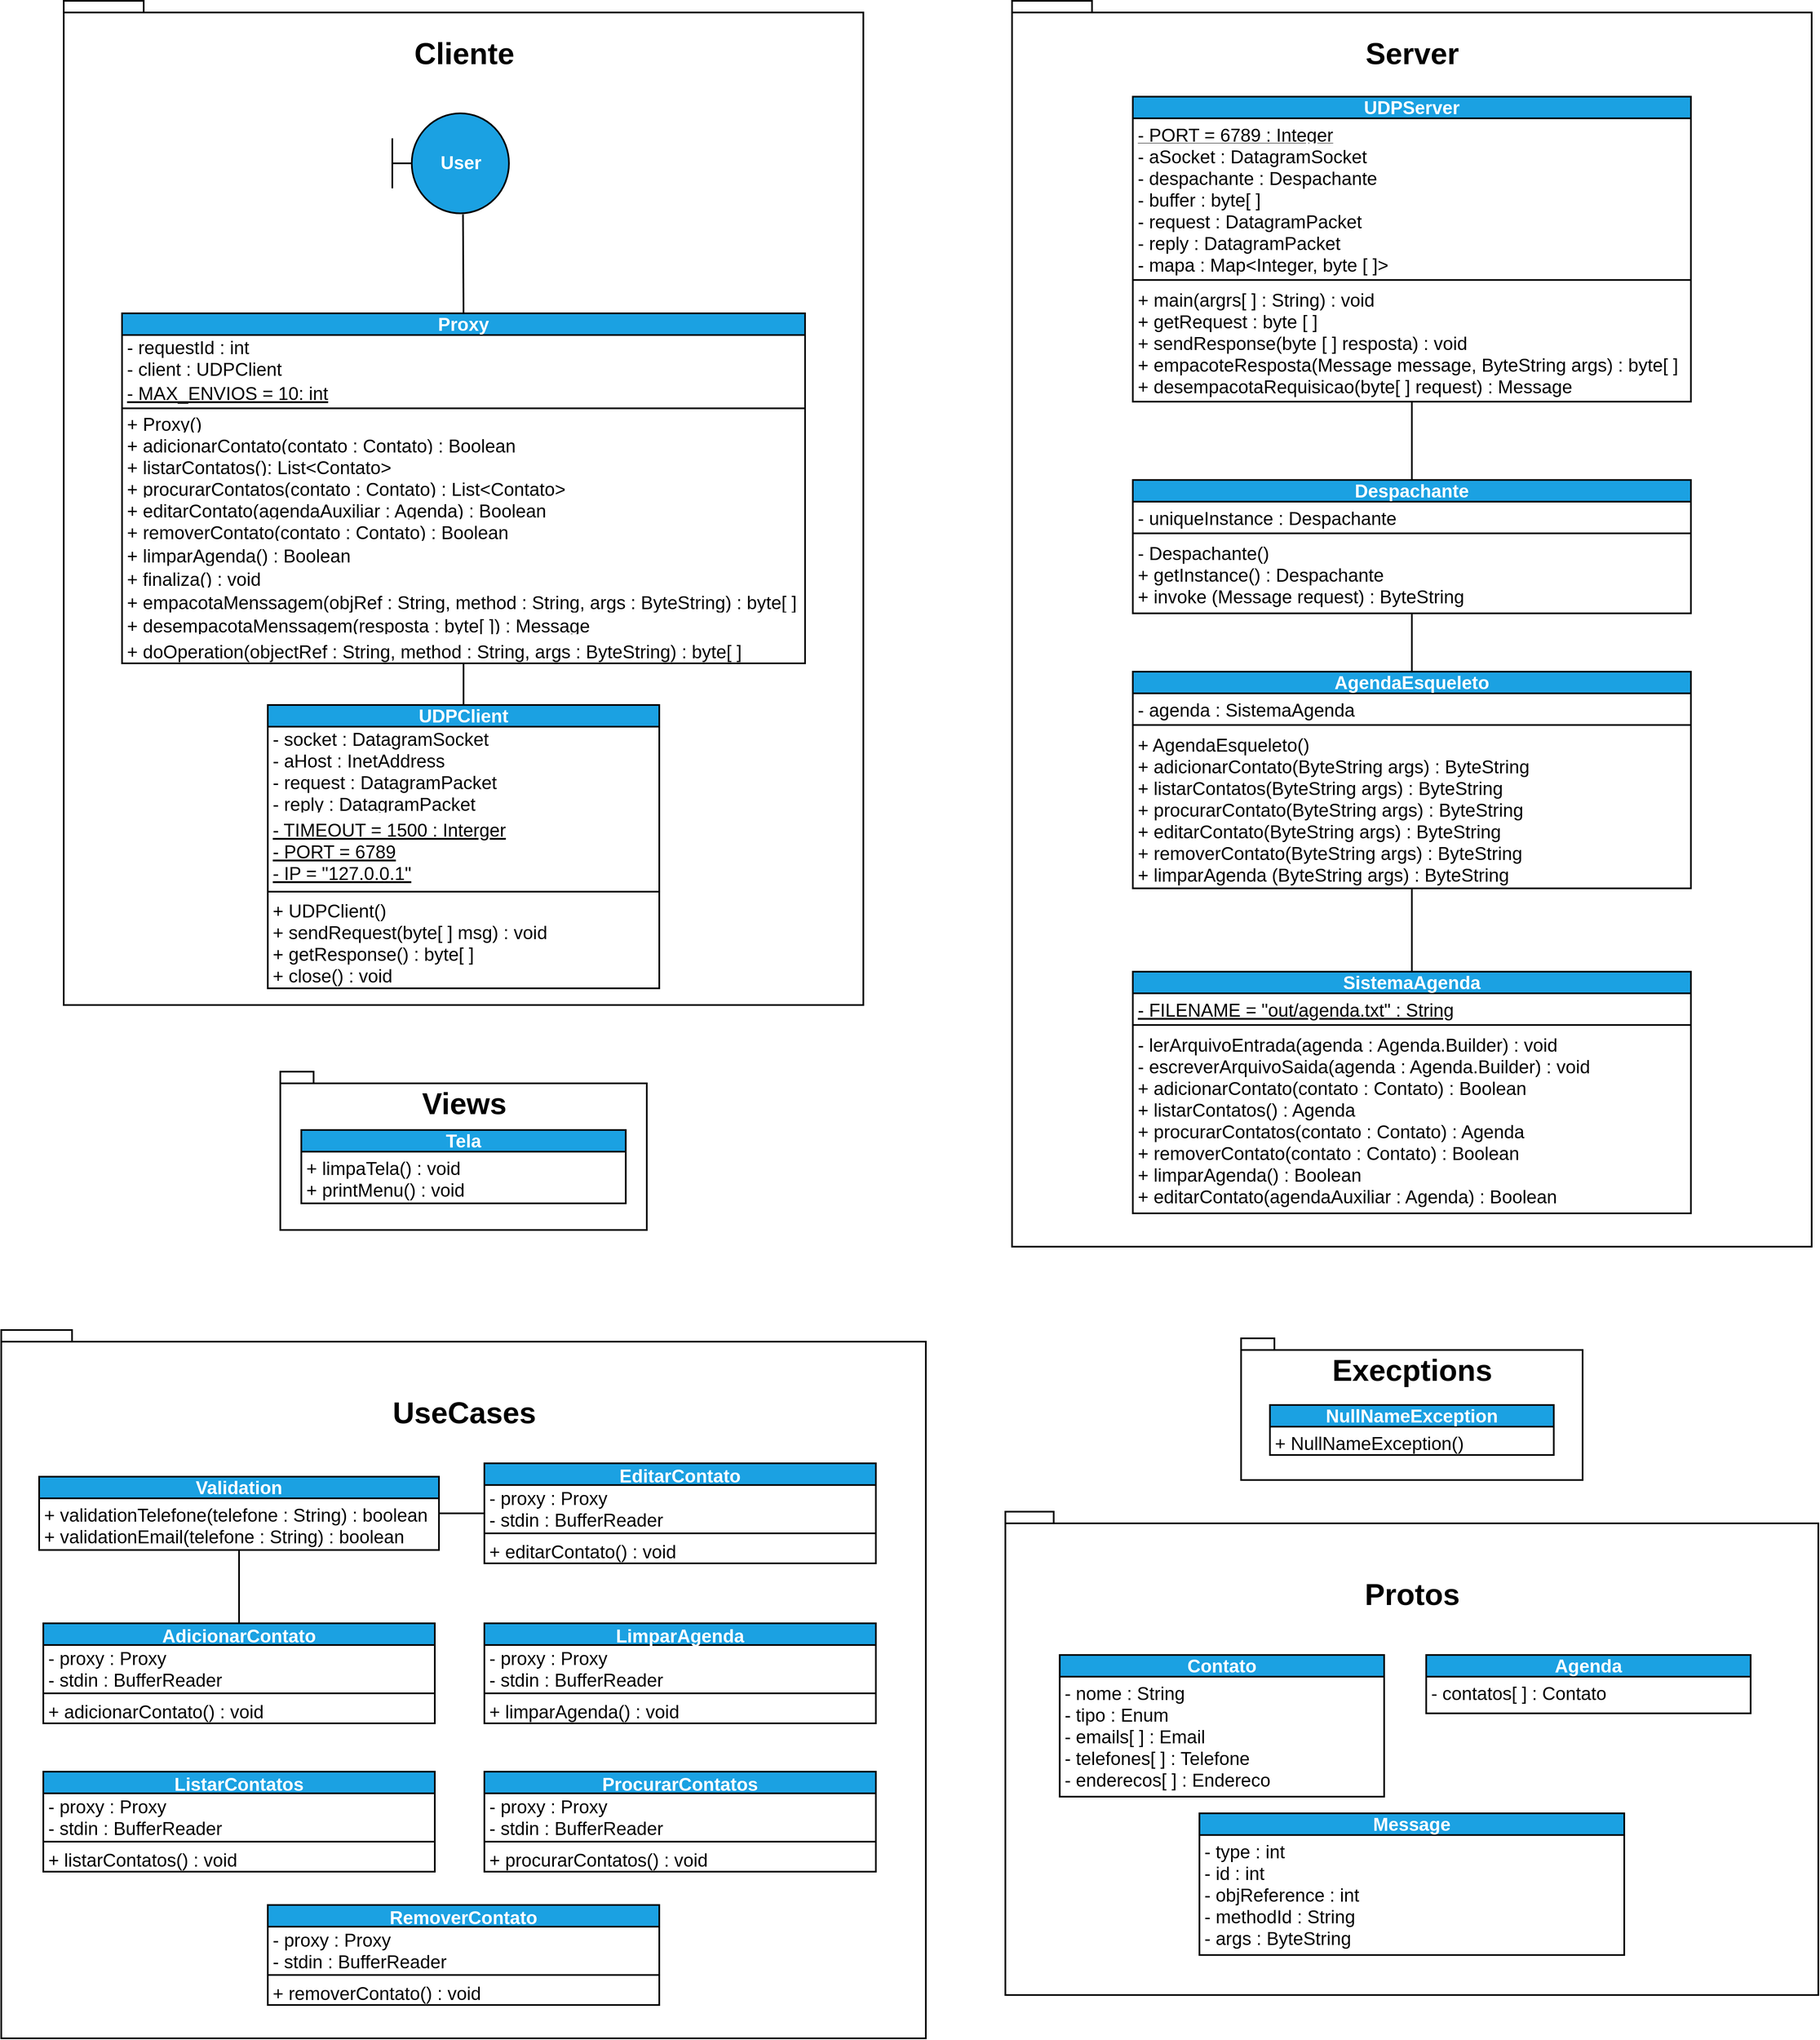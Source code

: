 <mxfile>
    <diagram id="Bl6PnjhjwC42AaLjEG6b" name="Page-1">
        <mxGraphModel dx="2780" dy="2121" grid="1" gridSize="10" guides="1" tooltips="1" connect="1" arrows="1" fold="1" page="1" pageScale="1" pageWidth="1169" pageHeight="827" math="0" shadow="0">
            <root>
                <mxCell id="0"/>
                <mxCell id="1" parent="0"/>
                <mxCell id="111" value="&lt;p style=&quot;line-height: 2.6 ; font-size: 36px&quot;&gt;Protos&lt;/p&gt;" style="shape=folder;fontStyle=1;spacingTop=10;tabWidth=40;tabHeight=14;tabPosition=left;html=1;verticalAlign=top;strokeWidth=2;" parent="1" vertex="1">
                    <mxGeometry x="1016" y="1778" width="976" height="580" as="geometry"/>
                </mxCell>
                <mxCell id="101" value="&lt;font style=&quot;font-size: 36px&quot;&gt;Execptions&lt;/font&gt;" style="shape=folder;fontStyle=1;spacingTop=10;tabWidth=40;tabHeight=14;tabPosition=left;html=1;fontSize=22;strokeColor=default;strokeWidth=2;verticalAlign=top;" parent="1" vertex="1">
                    <mxGeometry x="1299" y="1570" width="410" height="170" as="geometry"/>
                </mxCell>
                <mxCell id="97" value="&lt;p style=&quot;line-height: 2.6 ; font-size: 36px&quot;&gt;UseCases&lt;/p&gt;" style="shape=folder;fontStyle=1;spacingTop=10;tabWidth=40;tabHeight=14;tabPosition=left;html=1;fontSize=22;strokeColor=default;strokeWidth=2;verticalAlign=top;" parent="1" vertex="1">
                    <mxGeometry x="-189.5" y="1560" width="1110" height="850" as="geometry"/>
                </mxCell>
                <mxCell id="61" value="&lt;font style=&quot;font-size: 36px&quot;&gt;Views&lt;/font&gt;" style="shape=folder;fontStyle=1;spacingTop=10;tabWidth=40;tabHeight=14;tabPosition=left;html=1;fontSize=22;strokeColor=default;strokeWidth=2;verticalAlign=top;" parent="1" vertex="1">
                    <mxGeometry x="145.5" y="1250" width="440" height="190" as="geometry"/>
                </mxCell>
                <mxCell id="56" value="&lt;font style=&quot;font-size: 36px ; line-height: 2.6&quot;&gt;Server&lt;/font&gt;" style="shape=folder;fontStyle=1;spacingTop=10;tabWidth=40;tabHeight=14;tabPosition=left;html=1;fontSize=22;strokeColor=default;strokeWidth=2;verticalAlign=top;" parent="1" vertex="1">
                    <mxGeometry x="1024" y="-35" width="960" height="1495" as="geometry"/>
                </mxCell>
                <mxCell id="53" value="&lt;font style=&quot;font-size: 36px ; line-height: 2.6&quot;&gt;Cliente&lt;/font&gt;" style="shape=folder;fontStyle=1;spacingTop=10;tabWidth=40;tabHeight=14;tabPosition=left;html=1;fontSize=22;strokeColor=default;strokeWidth=2;verticalAlign=top;" parent="1" vertex="1">
                    <mxGeometry x="-114.5" y="-35" width="960" height="1205" as="geometry"/>
                </mxCell>
                <mxCell id="2" value="User" style="shape=umlBoundary;whiteSpace=wrap;html=1;fillColor=#1ba1e2;strokeColor=#000000;strokeWidth=2;fontStyle=1;fontSize=22;verticalAlign=middle;fontColor=#ffffff;spacing=2;" parent="1" vertex="1">
                    <mxGeometry x="280" y="100" width="140" height="120" as="geometry"/>
                </mxCell>
                <mxCell id="55" style="edgeStyle=none;html=1;exitX=0.5;exitY=0;exitDx=0;exitDy=0;entryX=0.606;entryY=1.01;entryDx=0;entryDy=0;entryPerimeter=0;fontSize=22;endArrow=none;endFill=0;strokeWidth=2;" parent="1" source="7" target="2" edge="1">
                    <mxGeometry relative="1" as="geometry"/>
                </mxCell>
                <mxCell id="7" value="Proxy" style="swimlane;fontStyle=1;align=center;verticalAlign=bottom;childLayout=stackLayout;horizontal=1;startSize=26;horizontalStack=0;resizeParent=1;resizeParentMax=0;resizeLast=0;collapsible=1;marginBottom=0;fontSize=22;strokeColor=#000000;strokeWidth=2;fillColor=#1ba1e2;fontColor=#ffffff;" parent="1" vertex="1">
                    <mxGeometry x="-44.5" y="340" width="820" height="420" as="geometry"/>
                </mxCell>
                <mxCell id="8" value="- requestId : int&#10;- client : UDPClient" style="text;strokeColor=none;fillColor=none;align=left;verticalAlign=middle;spacingLeft=4;spacingRight=4;overflow=hidden;rotatable=0;points=[[0,0.5],[1,0.5]];portConstraint=eastwest;fontSize=22;fontStyle=0" parent="7" vertex="1">
                    <mxGeometry y="26" width="820" height="50" as="geometry"/>
                </mxCell>
                <mxCell id="103" value="- MAX_ENVIOS = 10: int" style="text;strokeColor=none;fillColor=none;align=left;verticalAlign=top;spacingLeft=4;spacingRight=4;overflow=hidden;rotatable=0;points=[[0,0.5],[1,0.5]];portConstraint=eastwest;fontSize=22;fontStyle=4" parent="7" vertex="1">
                    <mxGeometry y="76" width="820" height="34" as="geometry"/>
                </mxCell>
                <mxCell id="9" value="" style="line;strokeWidth=2;fillColor=none;align=left;verticalAlign=middle;spacingTop=-1;spacingLeft=3;spacingRight=3;rotatable=0;labelPosition=right;points=[];portConstraint=eastwest;fontSize=22;" parent="7" vertex="1">
                    <mxGeometry y="110" width="820" height="8" as="geometry"/>
                </mxCell>
                <mxCell id="18" value="+ Proxy()" style="text;strokeColor=none;fillColor=none;align=left;verticalAlign=middle;spacingLeft=4;spacingRight=4;overflow=hidden;rotatable=0;points=[[0,0.5],[1,0.5]];portConstraint=eastwest;fontSize=22;" parent="7" vertex="1">
                    <mxGeometry y="118" width="820" height="26" as="geometry"/>
                </mxCell>
                <mxCell id="16" value="+ adicionarContato(contato : Contato) : Boolean" style="text;strokeColor=none;fillColor=none;align=left;verticalAlign=middle;spacingLeft=4;spacingRight=4;overflow=hidden;rotatable=0;points=[[0,0.5],[1,0.5]];portConstraint=eastwest;fontSize=22;" parent="7" vertex="1">
                    <mxGeometry y="144" width="820" height="26" as="geometry"/>
                </mxCell>
                <mxCell id="17" value="+ listarContatos(): List&lt;Contato&gt;" style="text;strokeColor=none;fillColor=none;align=left;verticalAlign=middle;spacingLeft=4;spacingRight=4;overflow=hidden;rotatable=0;points=[[0,0.5],[1,0.5]];portConstraint=eastwest;fontSize=22;" parent="7" vertex="1">
                    <mxGeometry y="170" width="820" height="26" as="geometry"/>
                </mxCell>
                <mxCell id="15" value="+ procurarContatos(contato : Contato) : List&lt;Contato&gt;" style="text;strokeColor=none;fillColor=none;align=left;verticalAlign=middle;spacingLeft=4;spacingRight=4;overflow=hidden;rotatable=0;points=[[0,0.5],[1,0.5]];portConstraint=eastwest;fontSize=22;" parent="7" vertex="1">
                    <mxGeometry y="196" width="820" height="26" as="geometry"/>
                </mxCell>
                <mxCell id="14" value="+ editarContato(agendaAuxiliar : Agenda) : Boolean" style="text;strokeColor=none;fillColor=none;align=left;verticalAlign=middle;spacingLeft=4;spacingRight=4;overflow=hidden;rotatable=0;points=[[0,0.5],[1,0.5]];portConstraint=eastwest;fontSize=22;" parent="7" vertex="1">
                    <mxGeometry y="222" width="820" height="26" as="geometry"/>
                </mxCell>
                <mxCell id="11" value="+ removerContato(contato : Contato) : Boolean" style="text;strokeColor=none;fillColor=none;align=left;verticalAlign=middle;spacingLeft=4;spacingRight=4;overflow=hidden;rotatable=0;points=[[0,0.5],[1,0.5]];portConstraint=eastwest;fontSize=22;" parent="7" vertex="1">
                    <mxGeometry y="248" width="820" height="26" as="geometry"/>
                </mxCell>
                <mxCell id="10" value="+ limparAgenda() : Boolean" style="text;strokeColor=none;fillColor=none;align=left;verticalAlign=middle;spacingLeft=4;spacingRight=4;overflow=hidden;rotatable=0;points=[[0,0.5],[1,0.5]];portConstraint=eastwest;fontSize=22;" parent="7" vertex="1">
                    <mxGeometry y="274" width="820" height="30" as="geometry"/>
                </mxCell>
                <mxCell id="21" value="+ finaliza() : void" style="text;strokeColor=none;fillColor=none;align=left;verticalAlign=middle;spacingLeft=4;spacingRight=4;overflow=hidden;rotatable=0;points=[[0,0.5],[1,0.5]];portConstraint=eastwest;fontSize=22;" parent="7" vertex="1">
                    <mxGeometry y="304" width="820" height="26" as="geometry"/>
                </mxCell>
                <mxCell id="20" value="+ empacotaMenssagem(objRef : String, method : String, args : ByteString) : byte[ ]" style="text;strokeColor=none;fillColor=none;align=left;verticalAlign=middle;spacingLeft=4;spacingRight=4;overflow=hidden;rotatable=0;points=[[0,0.5],[1,0.5]];portConstraint=eastwest;fontSize=22;" parent="7" vertex="1">
                    <mxGeometry y="330" width="820" height="30" as="geometry"/>
                </mxCell>
                <mxCell id="19" value="+ desempacotaMenssagem(resposta : byte[ ]) : Message" style="text;strokeColor=none;fillColor=none;align=left;verticalAlign=middle;spacingLeft=4;spacingRight=4;overflow=hidden;rotatable=0;points=[[0,0.5],[1,0.5]];portConstraint=eastwest;fontSize=22;" parent="7" vertex="1">
                    <mxGeometry y="360" width="820" height="26" as="geometry"/>
                </mxCell>
                <mxCell id="23" value="+ doOperation(objectRef : String, method : String, args : ByteString) : byte[ ]" style="text;strokeColor=none;fillColor=none;align=left;verticalAlign=top;spacingLeft=4;spacingRight=4;overflow=hidden;rotatable=0;points=[[0,0.5],[1,0.5]];portConstraint=eastwest;fontSize=22;" parent="7" vertex="1">
                    <mxGeometry y="386" width="820" height="34" as="geometry"/>
                </mxCell>
                <mxCell id="28" style="edgeStyle=none;html=1;exitX=0.5;exitY=0;exitDx=0;exitDy=0;fontSize=22;endArrow=none;endFill=0;strokeWidth=2;" parent="1" source="24" target="23" edge="1">
                    <mxGeometry relative="1" as="geometry"/>
                </mxCell>
                <mxCell id="24" value="UDPClient" style="swimlane;fontStyle=1;align=center;verticalAlign=bottom;childLayout=stackLayout;horizontal=1;startSize=26;horizontalStack=0;resizeParent=1;resizeParentMax=0;resizeLast=0;collapsible=1;marginBottom=0;fontSize=22;strokeColor=#000000;strokeWidth=2;fillColor=#1ba1e2;fontColor=#ffffff;" parent="1" vertex="1">
                    <mxGeometry x="130.5" y="810" width="470" height="340" as="geometry"/>
                </mxCell>
                <mxCell id="25" value="- socket : DatagramSocket&#10;- aHost : InetAddress&#10;- request : DatagramPacket&#10;- reply : DatagramPacket" style="text;strokeColor=none;fillColor=none;align=left;verticalAlign=middle;spacingLeft=4;spacingRight=4;overflow=hidden;rotatable=0;points=[[0,0.5],[1,0.5]];portConstraint=eastwest;fontSize=22;" parent="24" vertex="1">
                    <mxGeometry y="26" width="470" height="104" as="geometry"/>
                </mxCell>
                <mxCell id="112" value="- TIMEOUT = 1500 : Interger&#10;- PORT = 6789&#10;- IP = &quot;127.0.0.1&quot;" style="text;strokeColor=none;fillColor=none;align=left;verticalAlign=top;spacingLeft=4;spacingRight=4;overflow=hidden;rotatable=0;points=[[0,0.5],[1,0.5]];portConstraint=eastwest;fontSize=22;fontStyle=4" vertex="1" parent="24">
                    <mxGeometry y="130" width="470" height="90" as="geometry"/>
                </mxCell>
                <mxCell id="26" value="" style="line;strokeWidth=2;fillColor=none;align=left;verticalAlign=middle;spacingTop=-1;spacingLeft=3;spacingRight=3;rotatable=0;labelPosition=right;points=[];portConstraint=eastwest;fontSize=22;" parent="24" vertex="1">
                    <mxGeometry y="220" width="470" height="8" as="geometry"/>
                </mxCell>
                <mxCell id="27" value="+ UDPClient()&#10;+ sendRequest(byte[ ] msg) : void&#10;+ getResponse() : byte[ ]&#10;+ close() : void" style="text;strokeColor=none;fillColor=none;align=left;verticalAlign=middle;spacingLeft=4;spacingRight=4;overflow=hidden;rotatable=0;points=[[0,0.5],[1,0.5]];portConstraint=eastwest;fontSize=22;" parent="24" vertex="1">
                    <mxGeometry y="228" width="470" height="112" as="geometry"/>
                </mxCell>
                <mxCell id="29" value="UDPServer" style="swimlane;fontStyle=1;align=center;verticalAlign=bottom;childLayout=stackLayout;horizontal=1;startSize=26;horizontalStack=0;resizeParent=1;resizeParentMax=0;resizeLast=0;collapsible=1;marginBottom=0;fontSize=22;strokeColor=#000000;strokeWidth=2;fillColor=#1ba1e2;fontColor=#ffffff;" parent="1" vertex="1">
                    <mxGeometry x="1169" y="80" width="670" height="366" as="geometry"/>
                </mxCell>
                <mxCell id="113" value="- PORT = 6789 : Integer" style="text;strokeColor=none;fillColor=none;align=left;verticalAlign=top;spacingLeft=4;spacingRight=4;overflow=hidden;rotatable=0;points=[[0,0.5],[1,0.5]];portConstraint=eastwest;fontSize=22;fontStyle=4" vertex="1" parent="29">
                    <mxGeometry y="26" width="670" height="26" as="geometry"/>
                </mxCell>
                <mxCell id="30" value="- aSocket : DatagramSocket&#10;- despachante : Despachante&#10;- buffer : byte[ ]&#10;- request : DatagramPacket&#10;- reply : DatagramPacket&#10;- mapa : Map&lt;Integer, byte [ ]&gt;" style="text;strokeColor=none;fillColor=none;align=left;verticalAlign=top;spacingLeft=4;spacingRight=4;overflow=hidden;rotatable=0;points=[[0,0.5],[1,0.5]];portConstraint=eastwest;fontSize=22;" parent="29" vertex="1">
                    <mxGeometry y="52" width="670" height="164" as="geometry"/>
                </mxCell>
                <mxCell id="31" value="" style="line;strokeWidth=2;fillColor=none;align=left;verticalAlign=middle;spacingTop=-1;spacingLeft=3;spacingRight=3;rotatable=0;labelPosition=right;points=[];portConstraint=eastwest;fontSize=17;" parent="29" vertex="1">
                    <mxGeometry y="216" width="670" height="8" as="geometry"/>
                </mxCell>
                <mxCell id="32" value="+ main(argrs[ ] : String) : void&#10;+ getRequest : byte [ ]&#10;+ sendResponse(byte [ ] resposta) : void&#10;+ empacoteResposta(Message message, ByteString args) : byte[ ]&#10;+ desempacotaRequisicao(byte[ ] request) : Message" style="text;strokeColor=none;fillColor=none;align=left;verticalAlign=top;spacingLeft=4;spacingRight=4;overflow=hidden;rotatable=0;points=[[0,0.5],[1,0.5]];portConstraint=eastwest;fontSize=22;strokeWidth=2;" parent="29" vertex="1">
                    <mxGeometry y="224" width="670" height="142" as="geometry"/>
                </mxCell>
                <mxCell id="52" style="edgeStyle=none;html=1;exitX=0.5;exitY=0;exitDx=0;exitDy=0;entryX=0.5;entryY=1;entryDx=0;entryDy=0;fontSize=22;endArrow=none;endFill=0;strokeWidth=2;" parent="1" source="33" target="29" edge="1">
                    <mxGeometry relative="1" as="geometry"/>
                </mxCell>
                <mxCell id="33" value="Despachante" style="swimlane;fontStyle=1;align=center;verticalAlign=bottom;childLayout=stackLayout;horizontal=1;startSize=26;horizontalStack=0;resizeParent=1;resizeParentMax=0;resizeLast=0;collapsible=1;marginBottom=0;fontSize=22;strokeColor=#000000;strokeWidth=2;fillColor=#1ba1e2;fontColor=#ffffff;" parent="1" vertex="1">
                    <mxGeometry x="1169" y="540" width="670" height="160" as="geometry"/>
                </mxCell>
                <mxCell id="34" value="- uniqueInstance : Despachante" style="text;strokeColor=none;fillColor=none;align=left;verticalAlign=top;spacingLeft=4;spacingRight=4;overflow=hidden;rotatable=0;points=[[0,0.5],[1,0.5]];portConstraint=eastwest;fontSize=22;" parent="33" vertex="1">
                    <mxGeometry y="26" width="670" height="34" as="geometry"/>
                </mxCell>
                <mxCell id="35" value="" style="line;strokeWidth=2;fillColor=none;align=left;verticalAlign=middle;spacingTop=-1;spacingLeft=3;spacingRight=3;rotatable=0;labelPosition=right;points=[];portConstraint=eastwest;fontSize=17;" parent="33" vertex="1">
                    <mxGeometry y="60" width="670" height="8" as="geometry"/>
                </mxCell>
                <mxCell id="36" value="- Despachante()&#10;+ getInstance() : Despachante&#10;+ invoke (Message request) : ByteString" style="text;strokeColor=none;fillColor=none;align=left;verticalAlign=top;spacingLeft=4;spacingRight=4;overflow=hidden;rotatable=0;points=[[0,0.5],[1,0.5]];portConstraint=eastwest;fontSize=22;strokeWidth=2;" parent="33" vertex="1">
                    <mxGeometry y="68" width="670" height="92" as="geometry"/>
                </mxCell>
                <mxCell id="51" style="edgeStyle=none;html=1;exitX=0.5;exitY=0;exitDx=0;exitDy=0;entryX=0.5;entryY=1;entryDx=0;entryDy=0;fontSize=22;endArrow=none;endFill=0;strokeWidth=2;" parent="1" source="37" target="33" edge="1">
                    <mxGeometry relative="1" as="geometry"/>
                </mxCell>
                <mxCell id="37" value="AgendaEsqueleto" style="swimlane;fontStyle=1;align=center;verticalAlign=bottom;childLayout=stackLayout;horizontal=1;startSize=26;horizontalStack=0;resizeParent=1;resizeParentMax=0;resizeLast=0;collapsible=1;marginBottom=0;fontSize=22;strokeColor=#000000;strokeWidth=2;fillColor=#1ba1e2;fontColor=#ffffff;" parent="1" vertex="1">
                    <mxGeometry x="1169" y="770" width="670" height="260" as="geometry"/>
                </mxCell>
                <mxCell id="38" value="- agenda : SistemaAgenda" style="text;strokeColor=none;fillColor=none;align=left;verticalAlign=top;spacingLeft=4;spacingRight=4;overflow=hidden;rotatable=0;points=[[0,0.5],[1,0.5]];portConstraint=eastwest;fontSize=22;" parent="37" vertex="1">
                    <mxGeometry y="26" width="670" height="34" as="geometry"/>
                </mxCell>
                <mxCell id="39" value="" style="line;strokeWidth=2;fillColor=none;align=left;verticalAlign=middle;spacingTop=-1;spacingLeft=3;spacingRight=3;rotatable=0;labelPosition=right;points=[];portConstraint=eastwest;fontSize=17;" parent="37" vertex="1">
                    <mxGeometry y="60" width="670" height="8" as="geometry"/>
                </mxCell>
                <mxCell id="40" value="+ AgendaEsqueleto()&#10;+ adicionarContato(ByteString args) : ByteString&#10;+ listarContatos(ByteString args) : ByteString&#10;+ procurarContato(ByteString args) : ByteString&#10;+ editarContato(ByteString args) : ByteString&#10;+ removerContato(ByteString args) : ByteString&#10;+ limparAgenda (ByteString args) : ByteString&#10;" style="text;strokeColor=none;fillColor=none;align=left;verticalAlign=top;spacingLeft=4;spacingRight=4;overflow=hidden;rotatable=0;points=[[0,0.5],[1,0.5]];portConstraint=eastwest;fontSize=22;strokeWidth=2;" parent="37" vertex="1">
                    <mxGeometry y="68" width="670" height="192" as="geometry"/>
                </mxCell>
                <mxCell id="50" style="edgeStyle=none;html=1;exitX=0.5;exitY=0;exitDx=0;exitDy=0;entryX=0.5;entryY=1;entryDx=0;entryDy=0;fontSize=22;endArrow=none;endFill=0;strokeWidth=2;" parent="1" source="45" target="37" edge="1">
                    <mxGeometry relative="1" as="geometry"/>
                </mxCell>
                <mxCell id="45" value="SistemaAgenda" style="swimlane;fontStyle=1;align=center;verticalAlign=bottom;childLayout=stackLayout;horizontal=1;startSize=26;horizontalStack=0;resizeParent=1;resizeParentMax=0;resizeLast=0;collapsible=1;marginBottom=0;fontSize=22;strokeColor=#000000;strokeWidth=2;fillColor=#1ba1e2;fontColor=#ffffff;" parent="1" vertex="1">
                    <mxGeometry x="1169" y="1130" width="670" height="290" as="geometry"/>
                </mxCell>
                <mxCell id="46" value="- FILENAME = &quot;out/agenda.txt&quot; : String" style="text;strokeColor=none;fillColor=none;align=left;verticalAlign=top;spacingLeft=4;spacingRight=4;overflow=hidden;rotatable=0;points=[[0,0.5],[1,0.5]];portConstraint=eastwest;fontSize=22;fontStyle=4" parent="45" vertex="1">
                    <mxGeometry y="26" width="670" height="34" as="geometry"/>
                </mxCell>
                <mxCell id="47" value="" style="line;strokeWidth=2;fillColor=none;align=left;verticalAlign=middle;spacingTop=-1;spacingLeft=3;spacingRight=3;rotatable=0;labelPosition=right;points=[];portConstraint=eastwest;fontSize=17;" parent="45" vertex="1">
                    <mxGeometry y="60" width="670" height="8" as="geometry"/>
                </mxCell>
                <mxCell id="48" value="- lerArquivoEntrada(agenda : Agenda.Builder) : void&#10;- escreverArquivoSaida(agenda : Agenda.Builder) : void&#10;+ adicionarContato(contato : Contato) : Boolean&#10;+ listarContatos() : Agenda&#10;+ procurarContatos(contato : Contato) : Agenda&#10;+ removerContato(contato : Contato) : Boolean&#10;+ limparAgenda() : Boolean&#10;+ editarContato(agendaAuxiliar : Agenda) : Boolean" style="text;strokeColor=none;fillColor=none;align=left;verticalAlign=top;spacingLeft=4;spacingRight=4;overflow=hidden;rotatable=0;points=[[0,0.5],[1,0.5]];portConstraint=eastwest;fontSize=22;strokeWidth=2;" parent="45" vertex="1">
                    <mxGeometry y="68" width="670" height="222" as="geometry"/>
                </mxCell>
                <mxCell id="57" value="Tela" style="swimlane;fontStyle=1;align=center;verticalAlign=bottom;childLayout=stackLayout;horizontal=1;startSize=26;horizontalStack=0;resizeParent=1;resizeParentMax=0;resizeLast=0;collapsible=1;marginBottom=0;fontSize=22;strokeColor=#000000;strokeWidth=2;fillColor=#1ba1e2;fontColor=#ffffff;" parent="1" vertex="1">
                    <mxGeometry x="170.75" y="1320" width="389.5" height="88" as="geometry"/>
                </mxCell>
                <mxCell id="60" value="+ limpaTela() : void&#10;+ printMenu() : void" style="text;strokeColor=none;fillColor=none;align=left;verticalAlign=top;spacingLeft=4;spacingRight=4;overflow=hidden;rotatable=0;points=[[0,0.5],[1,0.5]];portConstraint=eastwest;fontSize=22;strokeWidth=2;" parent="57" vertex="1">
                    <mxGeometry y="26" width="389.5" height="62" as="geometry"/>
                </mxCell>
                <mxCell id="64" value="Validation" style="swimlane;fontStyle=1;align=center;verticalAlign=bottom;childLayout=stackLayout;horizontal=1;startSize=26;horizontalStack=0;resizeParent=1;resizeParentMax=0;resizeLast=0;collapsible=1;marginBottom=0;fontSize=22;strokeColor=#000000;strokeWidth=2;fillColor=#1ba1e2;fontColor=#ffffff;" parent="1" vertex="1">
                    <mxGeometry x="-144" y="1736" width="480" height="88" as="geometry"/>
                </mxCell>
                <mxCell id="65" value="+ validationTelefone(telefone : String) : boolean&#10;+ validationEmail(telefone : String) : boolean" style="text;strokeColor=none;fillColor=none;align=left;verticalAlign=top;spacingLeft=4;spacingRight=4;overflow=hidden;rotatable=0;points=[[0,0.5],[1,0.5]];portConstraint=eastwest;fontSize=22;strokeWidth=2;" parent="64" vertex="1">
                    <mxGeometry y="26" width="480" height="62" as="geometry"/>
                </mxCell>
                <mxCell id="80" style="edgeStyle=none;html=1;exitX=0.5;exitY=0;exitDx=0;exitDy=0;entryX=0.5;entryY=1;entryDx=0;entryDy=0;fontSize=22;endArrow=none;endFill=0;strokeWidth=2;" parent="1" source="66" target="64" edge="1">
                    <mxGeometry relative="1" as="geometry"/>
                </mxCell>
                <mxCell id="66" value="AdicionarContato" style="swimlane;fontStyle=1;align=center;verticalAlign=middle;childLayout=stackLayout;horizontal=1;startSize=26;horizontalStack=0;resizeParent=1;resizeParentMax=0;resizeLast=0;collapsible=1;marginBottom=0;fontSize=22;strokeColor=#000000;strokeWidth=2;fillColor=#1ba1e2;fontColor=#ffffff;" parent="1" vertex="1">
                    <mxGeometry x="-139" y="1912" width="470" height="120" as="geometry"/>
                </mxCell>
                <mxCell id="67" value="- proxy : Proxy&#10;- stdin : BufferReader" style="text;strokeColor=none;fillColor=none;align=left;verticalAlign=middle;spacingLeft=4;spacingRight=4;overflow=hidden;rotatable=0;points=[[0,0.5],[1,0.5]];portConstraint=eastwest;fontSize=22;" parent="66" vertex="1">
                    <mxGeometry y="26" width="470" height="54" as="geometry"/>
                </mxCell>
                <mxCell id="68" value="" style="line;strokeWidth=2;fillColor=none;align=left;verticalAlign=middle;spacingTop=-1;spacingLeft=3;spacingRight=3;rotatable=0;labelPosition=right;points=[];portConstraint=eastwest;fontSize=22;" parent="66" vertex="1">
                    <mxGeometry y="80" width="470" height="8" as="geometry"/>
                </mxCell>
                <mxCell id="69" value="+ adicionarContato() : void" style="text;strokeColor=none;fillColor=none;align=left;verticalAlign=middle;spacingLeft=4;spacingRight=4;overflow=hidden;rotatable=0;points=[[0,0.5],[1,0.5]];portConstraint=eastwest;fontSize=22;" parent="66" vertex="1">
                    <mxGeometry y="88" width="470" height="32" as="geometry"/>
                </mxCell>
                <mxCell id="79" style="edgeStyle=none;html=1;exitX=0;exitY=0.5;exitDx=0;exitDy=0;entryX=1;entryY=0.5;entryDx=0;entryDy=0;fontSize=22;endArrow=none;endFill=0;strokeWidth=2;" parent="1" source="70" target="64" edge="1">
                    <mxGeometry relative="1" as="geometry"/>
                </mxCell>
                <mxCell id="70" value="EditarContato" style="swimlane;fontStyle=1;align=center;verticalAlign=middle;childLayout=stackLayout;horizontal=1;startSize=26;horizontalStack=0;resizeParent=1;resizeParentMax=0;resizeLast=0;collapsible=1;marginBottom=0;fontSize=22;strokeColor=#000000;strokeWidth=2;fillColor=#1ba1e2;fontColor=#ffffff;" parent="1" vertex="1">
                    <mxGeometry x="390.5" y="1720" width="470" height="120" as="geometry"/>
                </mxCell>
                <mxCell id="71" value="- proxy : Proxy&#10;- stdin : BufferReader" style="text;strokeColor=none;fillColor=none;align=left;verticalAlign=middle;spacingLeft=4;spacingRight=4;overflow=hidden;rotatable=0;points=[[0,0.5],[1,0.5]];portConstraint=eastwest;fontSize=22;" parent="70" vertex="1">
                    <mxGeometry y="26" width="470" height="54" as="geometry"/>
                </mxCell>
                <mxCell id="72" value="" style="line;strokeWidth=2;fillColor=none;align=left;verticalAlign=middle;spacingTop=-1;spacingLeft=3;spacingRight=3;rotatable=0;labelPosition=right;points=[];portConstraint=eastwest;fontSize=22;" parent="70" vertex="1">
                    <mxGeometry y="80" width="470" height="8" as="geometry"/>
                </mxCell>
                <mxCell id="73" value="+ editarContato() : void" style="text;strokeColor=none;fillColor=none;align=left;verticalAlign=middle;spacingLeft=4;spacingRight=4;overflow=hidden;rotatable=0;points=[[0,0.5],[1,0.5]];portConstraint=eastwest;fontSize=22;" parent="70" vertex="1">
                    <mxGeometry y="88" width="470" height="32" as="geometry"/>
                </mxCell>
                <mxCell id="81" value="LimparAgenda" style="swimlane;fontStyle=1;align=center;verticalAlign=middle;childLayout=stackLayout;horizontal=1;startSize=26;horizontalStack=0;resizeParent=1;resizeParentMax=0;resizeLast=0;collapsible=1;marginBottom=0;fontSize=22;strokeColor=#000000;strokeWidth=2;fillColor=#1ba1e2;fontColor=#ffffff;" parent="1" vertex="1">
                    <mxGeometry x="390.5" y="1912" width="470" height="120" as="geometry"/>
                </mxCell>
                <mxCell id="82" value="- proxy : Proxy&#10;- stdin : BufferReader" style="text;strokeColor=none;fillColor=none;align=left;verticalAlign=middle;spacingLeft=4;spacingRight=4;overflow=hidden;rotatable=0;points=[[0,0.5],[1,0.5]];portConstraint=eastwest;fontSize=22;" parent="81" vertex="1">
                    <mxGeometry y="26" width="470" height="54" as="geometry"/>
                </mxCell>
                <mxCell id="83" value="" style="line;strokeWidth=2;fillColor=none;align=left;verticalAlign=middle;spacingTop=-1;spacingLeft=3;spacingRight=3;rotatable=0;labelPosition=right;points=[];portConstraint=eastwest;fontSize=22;" parent="81" vertex="1">
                    <mxGeometry y="80" width="470" height="8" as="geometry"/>
                </mxCell>
                <mxCell id="84" value="+ limparAgenda() : void" style="text;strokeColor=none;fillColor=none;align=left;verticalAlign=middle;spacingLeft=4;spacingRight=4;overflow=hidden;rotatable=0;points=[[0,0.5],[1,0.5]];portConstraint=eastwest;fontSize=22;" parent="81" vertex="1">
                    <mxGeometry y="88" width="470" height="32" as="geometry"/>
                </mxCell>
                <mxCell id="85" value="ProcurarContatos" style="swimlane;fontStyle=1;align=center;verticalAlign=middle;childLayout=stackLayout;horizontal=1;startSize=26;horizontalStack=0;resizeParent=1;resizeParentMax=0;resizeLast=0;collapsible=1;marginBottom=0;fontSize=22;strokeColor=#000000;strokeWidth=2;fillColor=#1ba1e2;fontColor=#ffffff;" parent="1" vertex="1">
                    <mxGeometry x="390.5" y="2090" width="470" height="120" as="geometry"/>
                </mxCell>
                <mxCell id="86" value="- proxy : Proxy&#10;- stdin : BufferReader" style="text;strokeColor=none;fillColor=none;align=left;verticalAlign=middle;spacingLeft=4;spacingRight=4;overflow=hidden;rotatable=0;points=[[0,0.5],[1,0.5]];portConstraint=eastwest;fontSize=22;" parent="85" vertex="1">
                    <mxGeometry y="26" width="470" height="54" as="geometry"/>
                </mxCell>
                <mxCell id="87" value="" style="line;strokeWidth=2;fillColor=none;align=left;verticalAlign=middle;spacingTop=-1;spacingLeft=3;spacingRight=3;rotatable=0;labelPosition=right;points=[];portConstraint=eastwest;fontSize=22;" parent="85" vertex="1">
                    <mxGeometry y="80" width="470" height="8" as="geometry"/>
                </mxCell>
                <mxCell id="88" value="+ procurarContatos() : void" style="text;strokeColor=none;fillColor=none;align=left;verticalAlign=middle;spacingLeft=4;spacingRight=4;overflow=hidden;rotatable=0;points=[[0,0.5],[1,0.5]];portConstraint=eastwest;fontSize=22;" parent="85" vertex="1">
                    <mxGeometry y="88" width="470" height="32" as="geometry"/>
                </mxCell>
                <mxCell id="89" value="ListarContatos" style="swimlane;fontStyle=1;align=center;verticalAlign=middle;childLayout=stackLayout;horizontal=1;startSize=26;horizontalStack=0;resizeParent=1;resizeParentMax=0;resizeLast=0;collapsible=1;marginBottom=0;fontSize=22;strokeColor=#000000;strokeWidth=2;fillColor=#1ba1e2;fontColor=#ffffff;" parent="1" vertex="1">
                    <mxGeometry x="-139" y="2090" width="470" height="120" as="geometry"/>
                </mxCell>
                <mxCell id="90" value="- proxy : Proxy&#10;- stdin : BufferReader" style="text;strokeColor=none;fillColor=none;align=left;verticalAlign=middle;spacingLeft=4;spacingRight=4;overflow=hidden;rotatable=0;points=[[0,0.5],[1,0.5]];portConstraint=eastwest;fontSize=22;" parent="89" vertex="1">
                    <mxGeometry y="26" width="470" height="54" as="geometry"/>
                </mxCell>
                <mxCell id="91" value="" style="line;strokeWidth=2;fillColor=none;align=left;verticalAlign=middle;spacingTop=-1;spacingLeft=3;spacingRight=3;rotatable=0;labelPosition=right;points=[];portConstraint=eastwest;fontSize=22;" parent="89" vertex="1">
                    <mxGeometry y="80" width="470" height="8" as="geometry"/>
                </mxCell>
                <mxCell id="92" value="+ listarContatos() : void" style="text;strokeColor=none;fillColor=none;align=left;verticalAlign=middle;spacingLeft=4;spacingRight=4;overflow=hidden;rotatable=0;points=[[0,0.5],[1,0.5]];portConstraint=eastwest;fontSize=22;" parent="89" vertex="1">
                    <mxGeometry y="88" width="470" height="32" as="geometry"/>
                </mxCell>
                <mxCell id="93" value="RemoverContato" style="swimlane;fontStyle=1;align=center;verticalAlign=middle;childLayout=stackLayout;horizontal=1;startSize=26;horizontalStack=0;resizeParent=1;resizeParentMax=0;resizeLast=0;collapsible=1;marginBottom=0;fontSize=22;strokeColor=#000000;strokeWidth=2;fillColor=#1ba1e2;fontColor=#ffffff;" parent="1" vertex="1">
                    <mxGeometry x="130.5" y="2250" width="470" height="120" as="geometry"/>
                </mxCell>
                <mxCell id="94" value="- proxy : Proxy&#10;- stdin : BufferReader" style="text;strokeColor=none;fillColor=none;align=left;verticalAlign=middle;spacingLeft=4;spacingRight=4;overflow=hidden;rotatable=0;points=[[0,0.5],[1,0.5]];portConstraint=eastwest;fontSize=22;" parent="93" vertex="1">
                    <mxGeometry y="26" width="470" height="54" as="geometry"/>
                </mxCell>
                <mxCell id="95" value="" style="line;strokeWidth=2;fillColor=none;align=left;verticalAlign=middle;spacingTop=-1;spacingLeft=3;spacingRight=3;rotatable=0;labelPosition=right;points=[];portConstraint=eastwest;fontSize=22;" parent="93" vertex="1">
                    <mxGeometry y="80" width="470" height="8" as="geometry"/>
                </mxCell>
                <mxCell id="96" value="+ removerContato() : void" style="text;strokeColor=none;fillColor=none;align=left;verticalAlign=middle;spacingLeft=4;spacingRight=4;overflow=hidden;rotatable=0;points=[[0,0.5],[1,0.5]];portConstraint=eastwest;fontSize=22;" parent="93" vertex="1">
                    <mxGeometry y="88" width="470" height="32" as="geometry"/>
                </mxCell>
                <mxCell id="98" value="NullNameException" style="swimlane;fontStyle=1;align=center;verticalAlign=bottom;childLayout=stackLayout;horizontal=1;startSize=26;horizontalStack=0;resizeParent=1;resizeParentMax=0;resizeLast=0;collapsible=1;marginBottom=0;fontSize=22;strokeColor=#000000;strokeWidth=2;fillColor=#1ba1e2;fontColor=#ffffff;" parent="1" vertex="1">
                    <mxGeometry x="1333.63" y="1650" width="340.75" height="60" as="geometry"/>
                </mxCell>
                <mxCell id="99" value="+ NullNameException()" style="text;strokeColor=none;fillColor=none;align=left;verticalAlign=top;spacingLeft=4;spacingRight=4;overflow=hidden;rotatable=0;points=[[0,0.5],[1,0.5]];portConstraint=eastwest;fontSize=22;strokeWidth=2;" parent="98" vertex="1">
                    <mxGeometry y="26" width="340.75" height="34" as="geometry"/>
                </mxCell>
                <mxCell id="104" value="Contato" style="swimlane;fontStyle=1;align=center;verticalAlign=bottom;childLayout=stackLayout;horizontal=1;startSize=26;horizontalStack=0;resizeParent=1;resizeParentMax=0;resizeLast=0;collapsible=1;marginBottom=0;fontSize=22;strokeColor=#000000;strokeWidth=2;fillColor=#1ba1e2;fontColor=#ffffff;" parent="1" vertex="1">
                    <mxGeometry x="1081.24" y="1950" width="389.5" height="170" as="geometry"/>
                </mxCell>
                <mxCell id="105" value="- nome : String&#10;- tipo : Enum&#10;- emails[ ] : Email&#10;- telefones[ ] : Telefone&#10;- enderecos[ ] : Endereco" style="text;strokeColor=none;fillColor=none;align=left;verticalAlign=top;spacingLeft=4;spacingRight=4;overflow=hidden;rotatable=0;points=[[0,0.5],[1,0.5]];portConstraint=eastwest;fontSize=22;strokeWidth=2;" parent="104" vertex="1">
                    <mxGeometry y="26" width="389.5" height="144" as="geometry"/>
                </mxCell>
                <mxCell id="106" value="Agenda" style="swimlane;fontStyle=1;align=center;verticalAlign=bottom;childLayout=stackLayout;horizontal=1;startSize=26;horizontalStack=0;resizeParent=1;resizeParentMax=0;resizeLast=0;collapsible=1;marginBottom=0;fontSize=22;strokeColor=#000000;strokeWidth=2;fillColor=#1ba1e2;fontColor=#ffffff;" parent="1" vertex="1">
                    <mxGeometry x="1521.24" y="1950" width="389.5" height="70" as="geometry"/>
                </mxCell>
                <mxCell id="107" value="- contatos[ ] : Contato" style="text;strokeColor=none;fillColor=none;align=left;verticalAlign=top;spacingLeft=4;spacingRight=4;overflow=hidden;rotatable=0;points=[[0,0.5],[1,0.5]];portConstraint=eastwest;fontSize=22;strokeWidth=2;" parent="106" vertex="1">
                    <mxGeometry y="26" width="389.5" height="44" as="geometry"/>
                </mxCell>
                <mxCell id="108" value="Message" style="swimlane;fontStyle=1;align=center;verticalAlign=bottom;childLayout=stackLayout;horizontal=1;startSize=26;horizontalStack=0;resizeParent=1;resizeParentMax=0;resizeLast=0;collapsible=1;marginBottom=0;fontSize=22;strokeColor=#000000;strokeWidth=2;fillColor=#1ba1e2;fontColor=#ffffff;" parent="1" vertex="1">
                    <mxGeometry x="1249" y="2140" width="510" height="170" as="geometry"/>
                </mxCell>
                <mxCell id="109" value="- type : int&#10;- id : int&#10;- objReference : int&#10;- methodId : String&#10;- args : ByteString" style="text;strokeColor=none;fillColor=none;align=left;verticalAlign=top;spacingLeft=4;spacingRight=4;overflow=hidden;rotatable=0;points=[[0,0.5],[1,0.5]];portConstraint=eastwest;fontSize=22;strokeWidth=2;" parent="108" vertex="1">
                    <mxGeometry y="26" width="510" height="144" as="geometry"/>
                </mxCell>
            </root>
        </mxGraphModel>
    </diagram>
</mxfile>